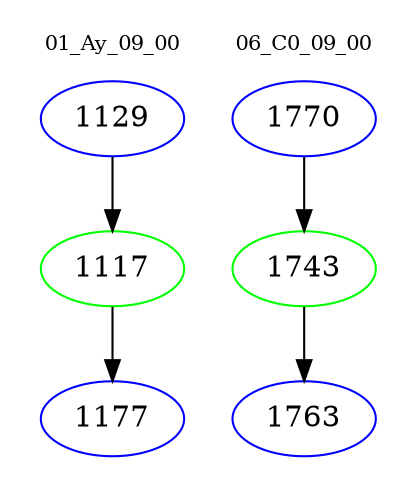 digraph{
subgraph cluster_0 {
color = white
label = "01_Ay_09_00";
fontsize=10;
T0_1129 [label="1129", color="blue"]
T0_1129 -> T0_1117 [color="black"]
T0_1117 [label="1117", color="green"]
T0_1117 -> T0_1177 [color="black"]
T0_1177 [label="1177", color="blue"]
}
subgraph cluster_1 {
color = white
label = "06_C0_09_00";
fontsize=10;
T1_1770 [label="1770", color="blue"]
T1_1770 -> T1_1743 [color="black"]
T1_1743 [label="1743", color="green"]
T1_1743 -> T1_1763 [color="black"]
T1_1763 [label="1763", color="blue"]
}
}

